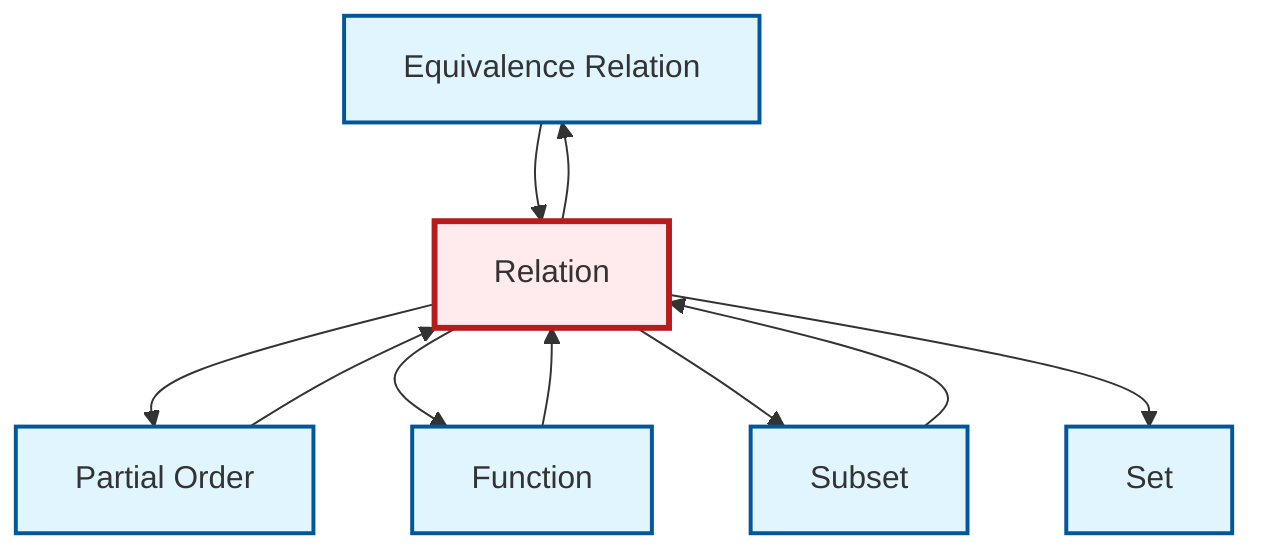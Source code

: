 graph TD
    classDef definition fill:#e1f5fe,stroke:#01579b,stroke-width:2px
    classDef theorem fill:#f3e5f5,stroke:#4a148c,stroke-width:2px
    classDef axiom fill:#fff3e0,stroke:#e65100,stroke-width:2px
    classDef example fill:#e8f5e9,stroke:#1b5e20,stroke-width:2px
    classDef current fill:#ffebee,stroke:#b71c1c,stroke-width:3px
    def-equivalence-relation["Equivalence Relation"]:::definition
    def-function["Function"]:::definition
    def-relation["Relation"]:::definition
    def-partial-order["Partial Order"]:::definition
    def-subset["Subset"]:::definition
    def-set["Set"]:::definition
    def-subset --> def-relation
    def-relation --> def-partial-order
    def-function --> def-relation
    def-relation --> def-function
    def-partial-order --> def-relation
    def-relation --> def-equivalence-relation
    def-relation --> def-subset
    def-relation --> def-set
    def-equivalence-relation --> def-relation
    class def-relation current